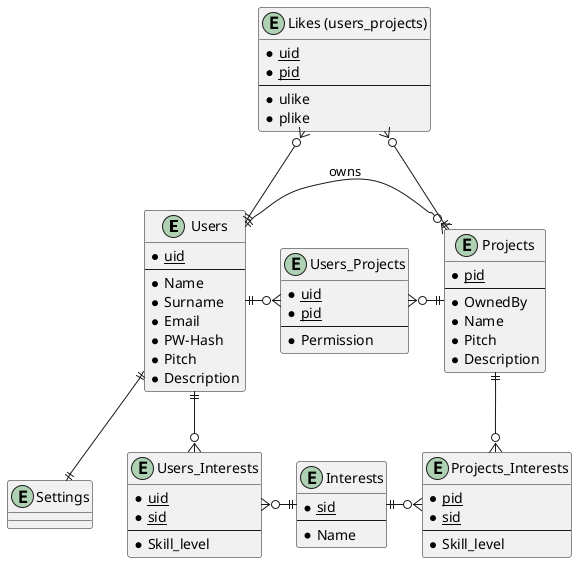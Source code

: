 @startuml
!define pk(x) <u>x</u>

entity "Users" as user{
    * pk(uid)
    --
    * Name
    * Surname
    * Email
    * PW-Hash
    * Pitch
    * Description
}

entity "Projects" as project{
    * pk(pid)
    --
    * OwnedBy
    * Name
    * Pitch
    * Description
}

entity "Likes (users_projects)" as like{
    * pk(uid)
    * pk(pid)
    --
    * ulike
    * plike
}

entity "Users_Projects" as user_project {
    * pk(uid)
    * pk(pid)
    --
    * Permission
}

entity "Interests" as interest{
    * pk(sid)
    --
    * Name
}

entity "Users_Interests" as user_interest{
    * pk(uid)
    * pk(sid)
    --
    * Skill_level
}

entity "Projects_Interests" as project_interest{
    * pk(pid)
    * pk(sid)
    --
    * Skill_level
}

entity "Settings" as setting{
}

user ||--|| setting
user ||-right-o{ project : owns
user ||-right-o{ user_project

project ||-left-o{ user_project

user ||-up-o{ like
project ||-up-o{ like

user ||-down-o{ user_interest
user_interest }o-right-|| interest

project ||--o{ project_interest
project_interest }o-left-|| interest
@enduml